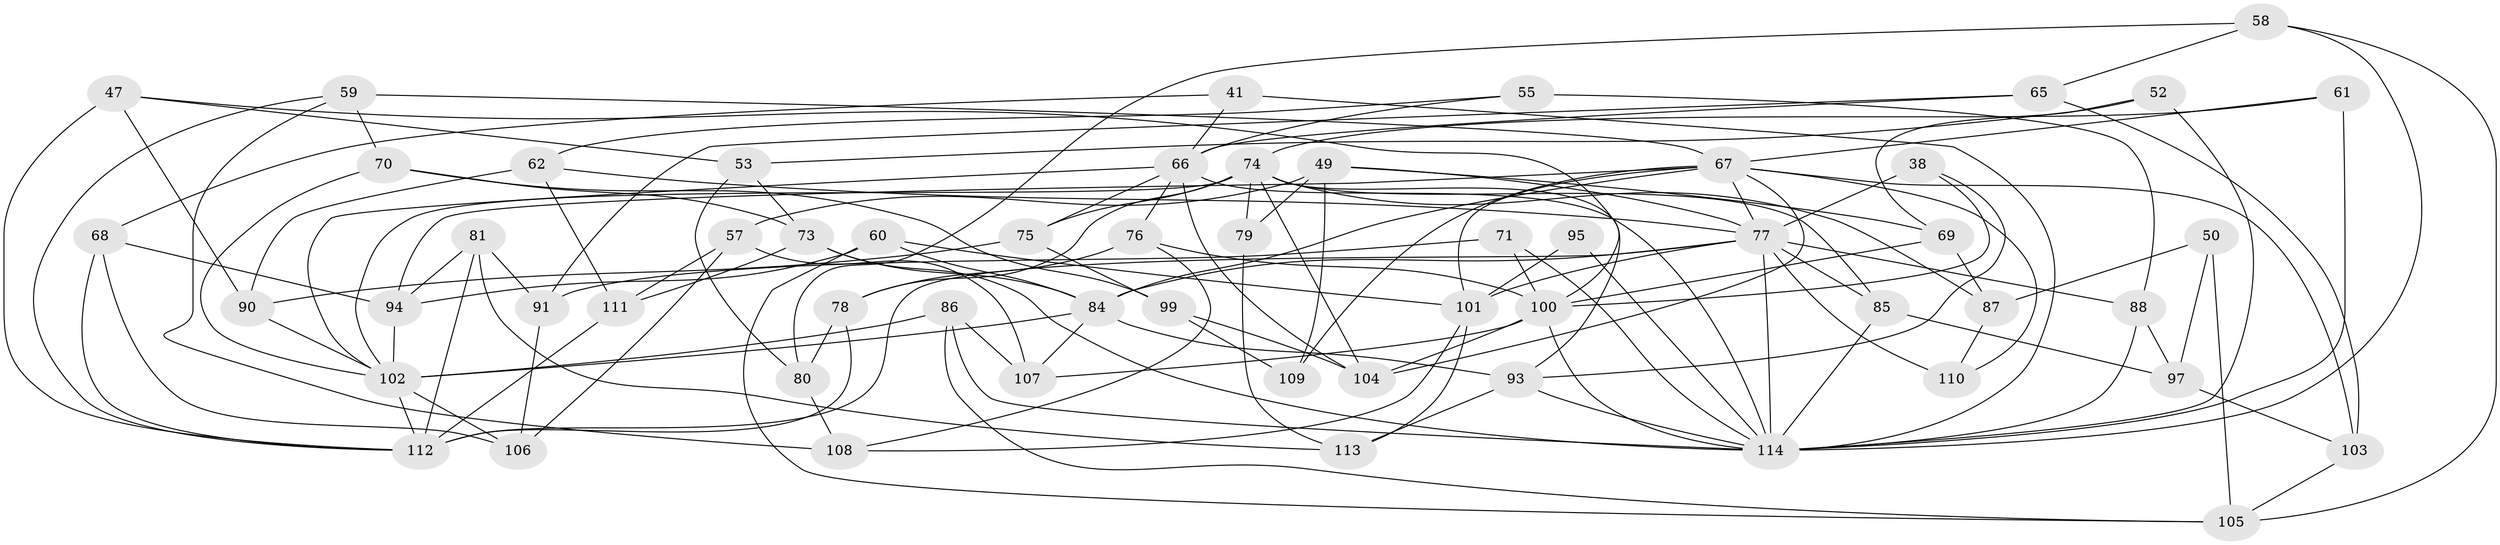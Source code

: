 // original degree distribution, {4: 1.0}
// Generated by graph-tools (version 1.1) at 2025/01/03/04/25 22:01:11]
// undirected, 57 vertices, 136 edges
graph export_dot {
graph [start="1"]
  node [color=gray90,style=filled];
  38 [super="+13"];
  41;
  47;
  49 [super="+30"];
  50;
  52;
  53;
  55;
  57;
  58;
  59;
  60;
  61;
  62;
  65;
  66 [super="+32"];
  67 [super="+8+46+51"];
  68;
  69;
  70;
  71 [super="+48"];
  73 [super="+39"];
  74 [super="+33+25"];
  75;
  76;
  77 [super="+22+35+20+29"];
  78;
  79;
  80;
  81;
  84 [super="+18+28+43+56"];
  85;
  86;
  87;
  88 [super="+14"];
  90;
  91;
  93 [super="+89"];
  94 [super="+24"];
  95;
  97;
  99 [super="+37"];
  100 [super="+31+44"];
  101 [super="+72+36"];
  102 [super="+54+92"];
  103;
  104 [super="+82"];
  105 [super="+11"];
  106;
  107;
  108;
  109;
  110;
  111;
  112 [super="+45"];
  113;
  114 [super="+64+63+83+98"];
  38 -- 77 [weight=4];
  38 -- 93;
  38 -- 100;
  41 -- 66;
  41 -- 68;
  41 -- 114 [weight=2];
  47 -- 53;
  47 -- 90;
  47 -- 100;
  47 -- 112;
  49 -- 57;
  49 -- 79 [weight=2];
  49 -- 69;
  49 -- 109;
  49 -- 77;
  50 -- 97;
  50 -- 105 [weight=2];
  50 -- 87;
  52 -- 53;
  52 -- 69;
  52 -- 114 [weight=2];
  53 -- 80;
  53 -- 73;
  55 -- 88 [weight=2];
  55 -- 62;
  55 -- 66;
  57 -- 111;
  57 -- 106;
  57 -- 107;
  58 -- 80;
  58 -- 65;
  58 -- 105;
  58 -- 114;
  59 -- 67;
  59 -- 112;
  59 -- 70;
  59 -- 108;
  60 -- 84;
  60 -- 105;
  60 -- 101;
  60 -- 94;
  61 -- 114 [weight=2];
  61 -- 74;
  61 -- 67;
  62 -- 111;
  62 -- 90;
  62 -- 77;
  65 -- 66;
  65 -- 103;
  65 -- 91;
  66 -- 75;
  66 -- 114;
  66 -- 102;
  66 -- 104;
  66 -- 76;
  67 -- 104;
  67 -- 94 [weight=2];
  67 -- 103;
  67 -- 77;
  67 -- 84 [weight=2];
  67 -- 101;
  67 -- 109;
  67 -- 110;
  68 -- 106;
  68 -- 94;
  68 -- 112;
  69 -- 87;
  69 -- 100;
  70 -- 73;
  70 -- 99;
  70 -- 102;
  71 -- 114 [weight=4];
  71 -- 100;
  71 -- 91;
  73 -- 111;
  73 -- 114 [weight=2];
  73 -- 84;
  74 -- 85;
  74 -- 87;
  74 -- 104;
  74 -- 78;
  74 -- 79;
  74 -- 102 [weight=2];
  74 -- 75;
  74 -- 93;
  75 -- 90;
  75 -- 99;
  76 -- 78;
  76 -- 108;
  76 -- 100;
  77 -- 101 [weight=3];
  77 -- 110 [weight=2];
  77 -- 85;
  77 -- 88;
  77 -- 114 [weight=4];
  77 -- 84 [weight=3];
  77 -- 112;
  78 -- 80;
  78 -- 112;
  79 -- 113;
  80 -- 108;
  81 -- 91;
  81 -- 94;
  81 -- 113;
  81 -- 112;
  84 -- 93;
  84 -- 102 [weight=3];
  84 -- 107;
  85 -- 97;
  85 -- 114;
  86 -- 107;
  86 -- 105;
  86 -- 114;
  86 -- 102;
  87 -- 110;
  88 -- 97;
  88 -- 114 [weight=2];
  90 -- 102;
  91 -- 106;
  93 -- 113;
  93 -- 114 [weight=4];
  94 -- 102;
  95 -- 101 [weight=3];
  95 -- 114;
  97 -- 103;
  99 -- 109 [weight=2];
  99 -- 104 [weight=2];
  100 -- 104;
  100 -- 114;
  100 -- 107;
  101 -- 113;
  101 -- 108;
  102 -- 112;
  102 -- 106;
  103 -- 105;
  111 -- 112;
}
